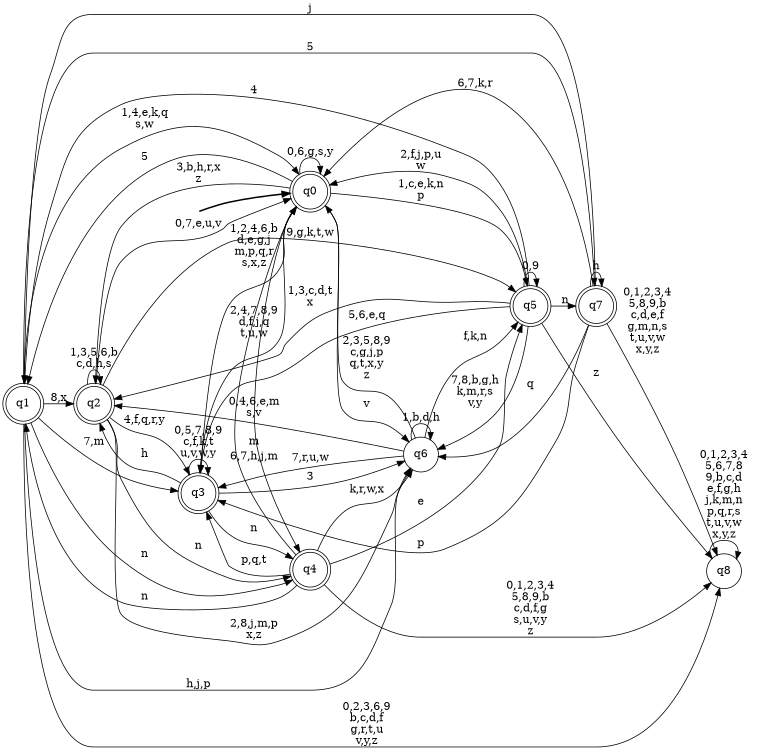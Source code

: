digraph BlueStar {
__start0 [style = invis, shape = none, label = "", width = 0, height = 0];

rankdir=LR;
size="8,5";

s0 [style="rounded,filled", color="black", fillcolor="white" shape="doublecircle", label="q0"];
s1 [style="rounded,filled", color="black", fillcolor="white" shape="doublecircle", label="q1"];
s2 [style="rounded,filled", color="black", fillcolor="white" shape="doublecircle", label="q2"];
s3 [style="rounded,filled", color="black", fillcolor="white" shape="doublecircle", label="q3"];
s4 [style="rounded,filled", color="black", fillcolor="white" shape="doublecircle", label="q4"];
s5 [style="rounded,filled", color="black", fillcolor="white" shape="doublecircle", label="q5"];
s6 [style="filled", color="black", fillcolor="white" shape="circle", label="q6"];
s7 [style="rounded,filled", color="black", fillcolor="white" shape="doublecircle", label="q7"];
s8 [style="filled", color="black", fillcolor="white" shape="circle", label="q8"];
subgraph cluster_main { 
	graph [pad=".75", ranksep="0.15", nodesep="0.15"];
	 style=invis; 
	__start0 -> s0 [penwidth=2];
}
s0 -> s0 [label="0,6,g,s,y"];
s0 -> s1 [label="5"];
s0 -> s2 [label="3,b,h,r,x\nz"];
s0 -> s3 [label="2,4,7,8,9\nd,f,j,q\nt,u,w"];
s0 -> s4 [label="m"];
s0 -> s5 [label="1,c,e,k,n\np"];
s0 -> s6 [label="v"];
s1 -> s0 [label="1,4,e,k,q\ns,w"];
s1 -> s2 [label="8,x"];
s1 -> s3 [label="7,m"];
s1 -> s4 [label="n"];
s1 -> s6 [label="h,j,p"];
s1 -> s7 [label="5"];
s1 -> s8 [label="0,2,3,6,9\nb,c,d,f\ng,r,t,u\nv,y,z"];
s2 -> s0 [label="0,7,e,u,v"];
s2 -> s2 [label="1,3,5,6,b\nc,d,h,s"];
s2 -> s3 [label="4,f,q,r,y"];
s2 -> s4 [label="n"];
s2 -> s5 [label="9,g,k,t,w"];
s2 -> s6 [label="2,8,j,m,p\nx,z"];
s3 -> s0 [label="1,2,4,6,b\nd,e,g,j\nm,p,q,r\ns,x,z"];
s3 -> s2 [label="h"];
s3 -> s3 [label="0,5,7,8,9\nc,f,k,t\nu,v,w,y"];
s3 -> s4 [label="n"];
s3 -> s6 [label="3"];
s4 -> s0 [label="6,7,h,j,m"];
s4 -> s1 [label="n"];
s4 -> s3 [label="p,q,t"];
s4 -> s5 [label="e"];
s4 -> s6 [label="k,r,w,x"];
s4 -> s8 [label="0,1,2,3,4\n5,8,9,b\nc,d,f,g\ns,u,v,y\nz"];
s5 -> s0 [label="2,f,j,p,u\nw"];
s5 -> s1 [label="4"];
s5 -> s2 [label="1,3,c,d,t\nx"];
s5 -> s3 [label="5,6,e,q"];
s5 -> s5 [label="0,9"];
s5 -> s6 [label="7,8,b,g,h\nk,m,r,s\nv,y"];
s5 -> s7 [label="n"];
s5 -> s8 [label="z"];
s6 -> s0 [label="2,3,5,8,9\nc,g,j,p\nq,t,x,y\nz"];
s6 -> s2 [label="0,4,6,e,m\ns,v"];
s6 -> s3 [label="7,r,u,w"];
s6 -> s5 [label="f,k,n"];
s6 -> s6 [label="1,b,d,h"];
s7 -> s0 [label="6,7,k,r"];
s7 -> s1 [label="j"];
s7 -> s3 [label="p"];
s7 -> s6 [label="q"];
s7 -> s7 [label="h"];
s7 -> s8 [label="0,1,2,3,4\n5,8,9,b\nc,d,e,f\ng,m,n,s\nt,u,v,w\nx,y,z"];
s8 -> s8 [label="0,1,2,3,4\n5,6,7,8\n9,b,c,d\ne,f,g,h\nj,k,m,n\np,q,r,s\nt,u,v,w\nx,y,z"];

}